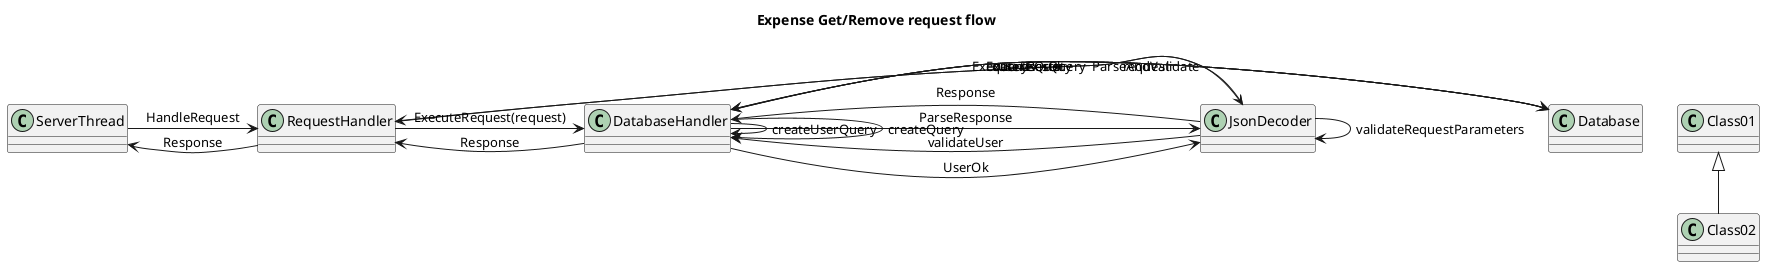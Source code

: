 @startuml
title Expense Get/Remove request flow

Class01 <|-- Class02
ServerThread -> RequestHandler: HandleRequest
RequestHandler -> JsonDecoder: ParseAndValidate
JsonDecoder --> JsonDecoder: validateRequestParameters
JsonDecoder -> DatabaseHandler: validateUser
DatabaseHandler --> DatabaseHandler: createUserQuery
DatabaseHandler -> Database: ExecuteUserQuery
Database -> DatabaseHandler: userExists
DatabaseHandler -> JsonDecoder: UserOk

JsonDecoder -> RequestHandler: request

RequestHandler -> DatabaseHandler: ExecuteRequest(request)
DatabaseHandler --> DatabaseHandler: createQuery
DatabaseHandler -> Database: ExecuteQuery
Database -> DatabaseHandler: queryResult
DatabaseHandler -> JsonDecoder: ParseResponse
JsonDecoder -> DatabaseHandler: Response
DatabaseHandler -> RequestHandler: Response
RequestHandler -> ServerThread: Response


@enduml